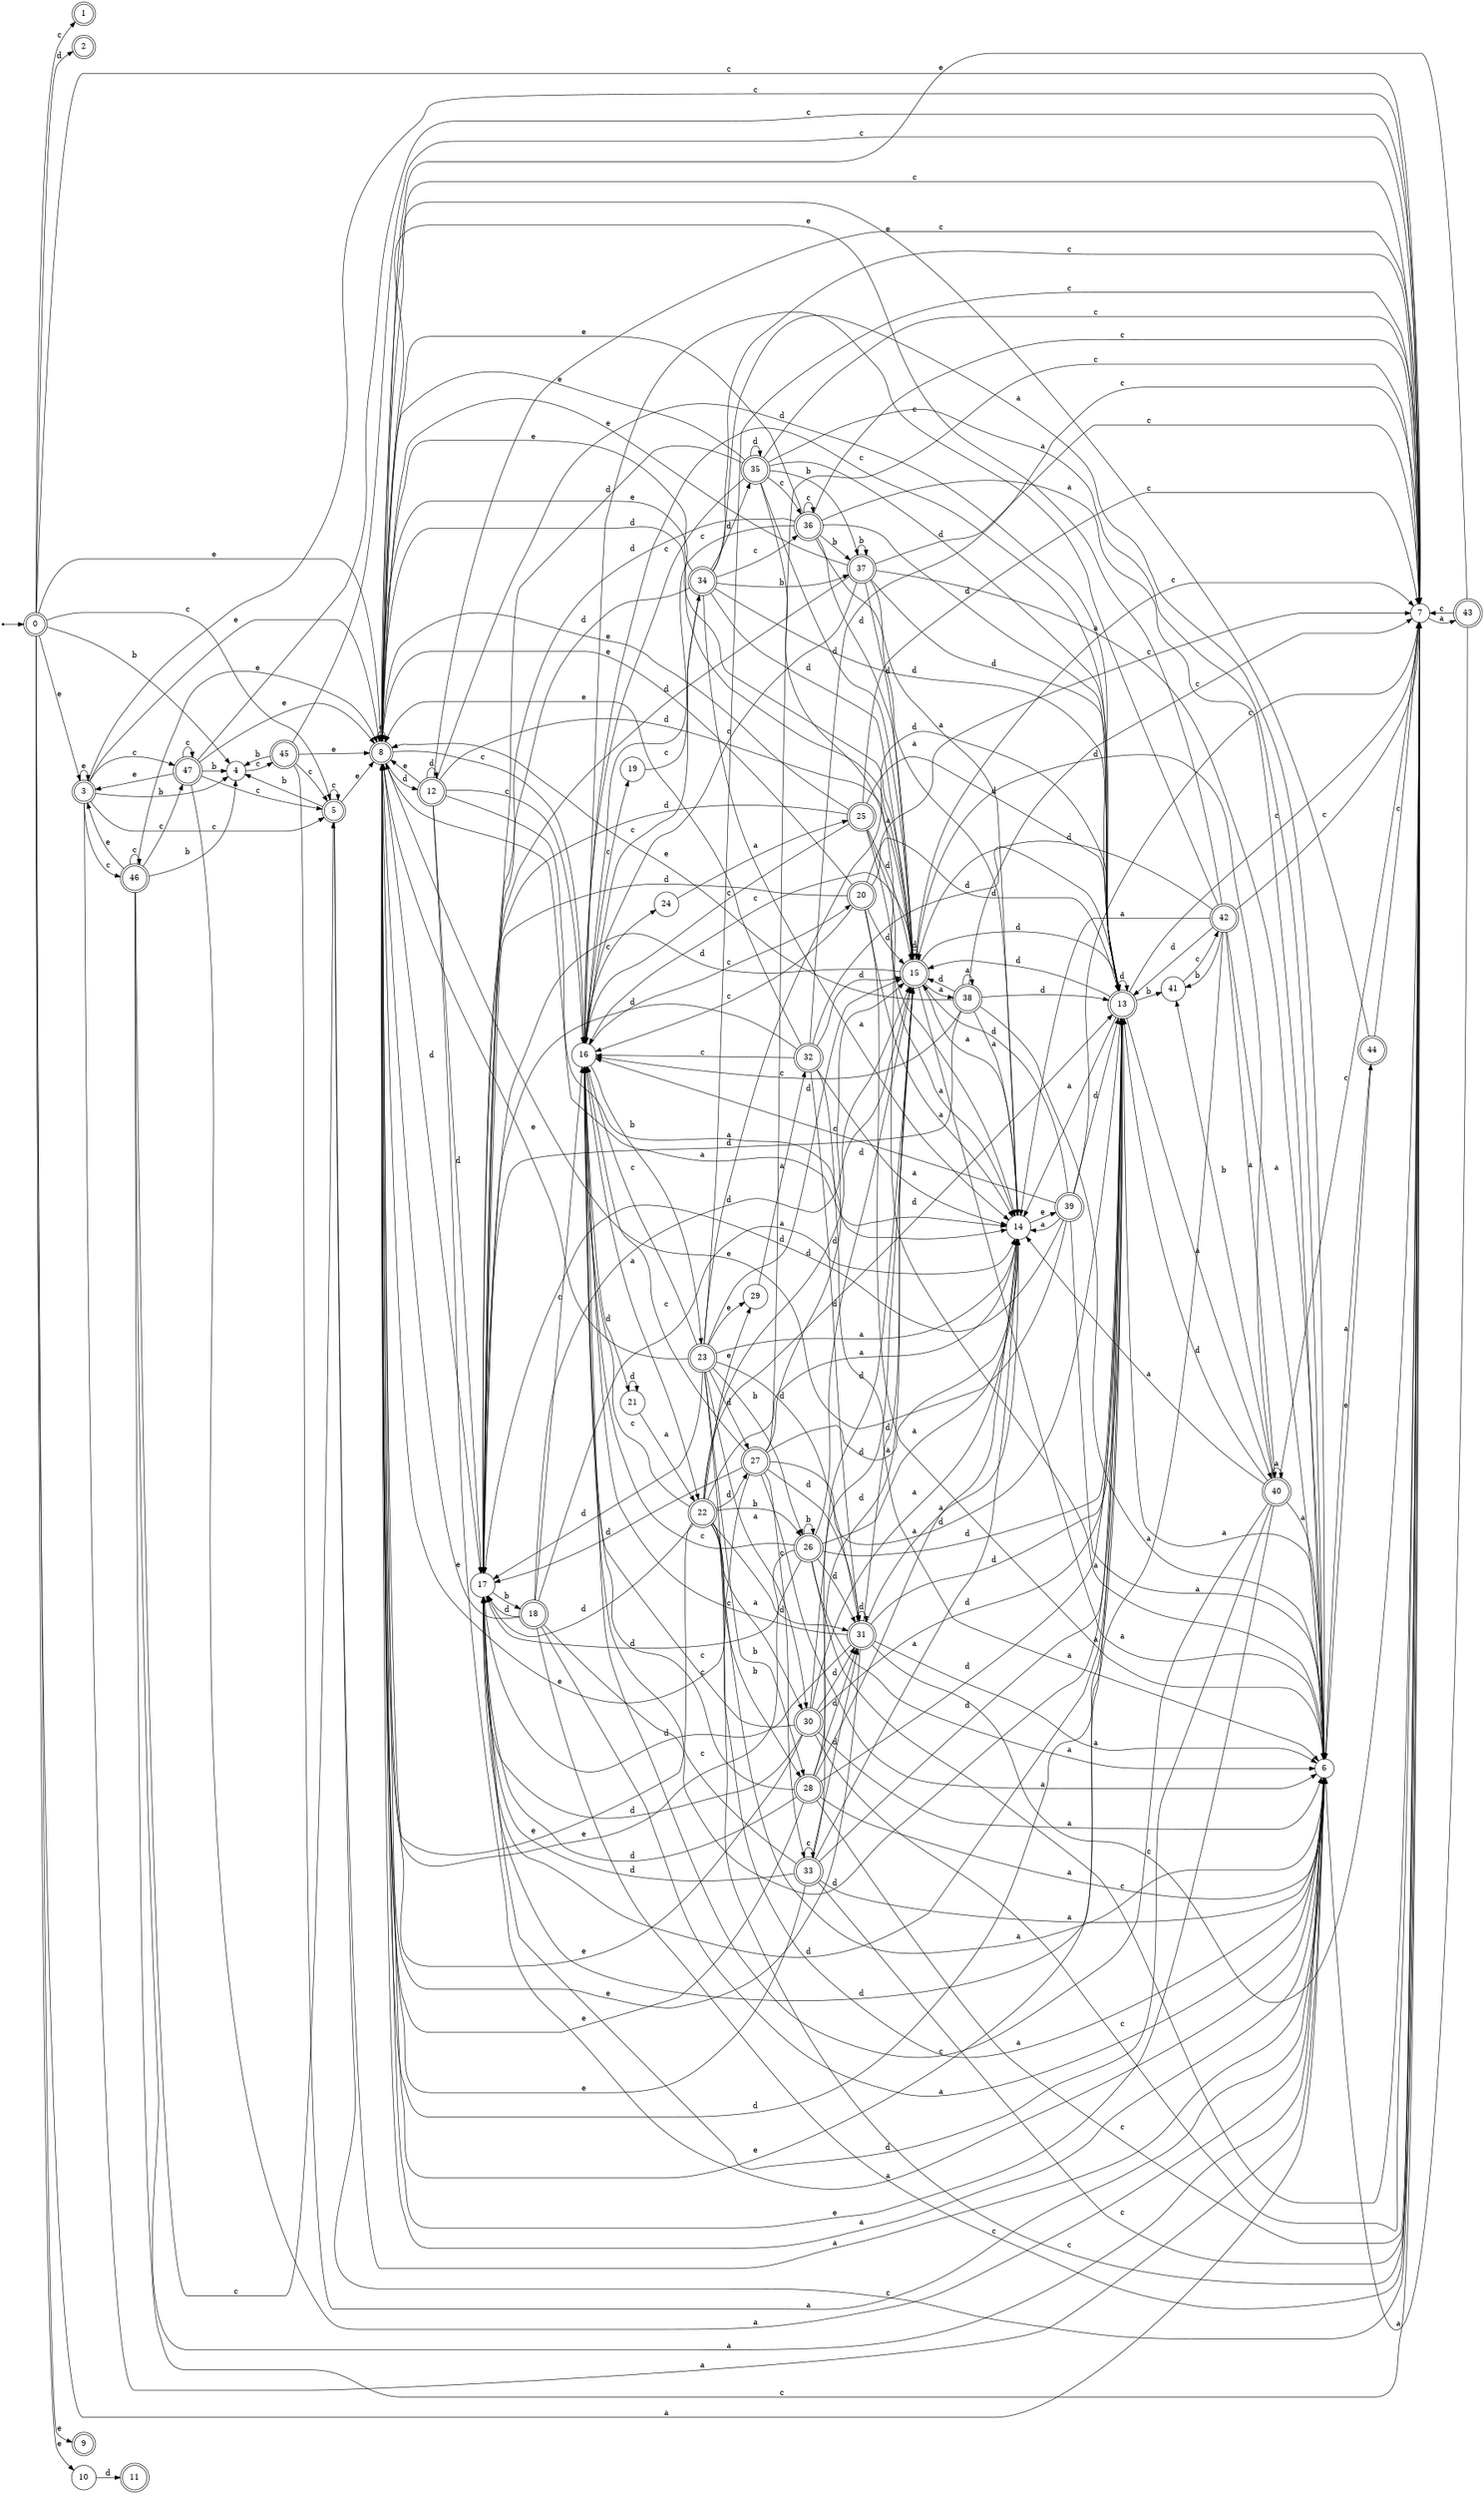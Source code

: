 digraph finite_state_machine {
rankdir=LR;
size="20,20";
node [shape = point]; "dummy0"
node [shape = doublecircle]; "0";"dummy0" -> "0";
node [shape = doublecircle]; "1";node [shape = doublecircle]; "2";node [shape = doublecircle]; "3";node [shape = circle]; "4";
node [shape = doublecircle]; "5";node [shape = circle]; "6";
node [shape = circle]; "7";
node [shape = doublecircle]; "8";node [shape = doublecircle]; "9";node [shape = circle]; "10";
node [shape = doublecircle]; "11";node [shape = doublecircle]; "12";node [shape = doublecircle]; "13";node [shape = circle]; "14";
node [shape = doublecircle]; "15";node [shape = circle]; "16";
node [shape = circle]; "17";
node [shape = doublecircle]; "18";node [shape = circle]; "19";
node [shape = doublecircle]; "20";node [shape = circle]; "21";
node [shape = doublecircle]; "22";node [shape = doublecircle]; "23";node [shape = circle]; "24";
node [shape = doublecircle]; "25";node [shape = doublecircle]; "26";node [shape = doublecircle]; "27";node [shape = doublecircle]; "28";node [shape = circle]; "29";
node [shape = doublecircle]; "30";node [shape = doublecircle]; "31";node [shape = doublecircle]; "32";node [shape = doublecircle]; "33";node [shape = doublecircle]; "34";node [shape = doublecircle]; "35";node [shape = doublecircle]; "36";node [shape = doublecircle]; "37";node [shape = doublecircle]; "38";node [shape = doublecircle]; "39";node [shape = doublecircle]; "40";node [shape = circle]; "41";
node [shape = doublecircle]; "42";node [shape = doublecircle]; "43";node [shape = doublecircle]; "44";node [shape = doublecircle]; "45";node [shape = doublecircle]; "46";node [shape = doublecircle]; "47";"0" -> "1" [label = "c"];
 "0" -> "5" [label = "c"];
 "0" -> "7" [label = "c"];
 "0" -> "2" [label = "d"];
 "0" -> "8" [label = "e"];
 "0" -> "9" [label = "e"];
 "0" -> "10" [label = "e"];
 "0" -> "3" [label = "e"];
 "0" -> "4" [label = "b"];
 "0" -> "6" [label = "a"];
 "10" -> "11" [label = "d"];
 "8" -> "8" [label = "e"];
 "8" -> "17" [label = "d"];
 "8" -> "12" [label = "d"];
 "8" -> "13" [label = "d"];
 "8" -> "15" [label = "d"];
 "8" -> "14" [label = "a"];
 "8" -> "6" [label = "a"];
 "8" -> "16" [label = "c"];
 "8" -> "7" [label = "c"];
 "17" -> "18" [label = "b"];
 "18" -> "17" [label = "d"];
 "18" -> "13" [label = "d"];
 "18" -> "15" [label = "d"];
 "18" -> "14" [label = "a"];
 "18" -> "6" [label = "a"];
 "18" -> "16" [label = "c"];
 "18" -> "7" [label = "c"];
 "18" -> "8" [label = "e"];
 "16" -> "24" [label = "c"];
 "16" -> "19" [label = "c"];
 "16" -> "20" [label = "c"];
 "16" -> "21" [label = "d"];
 "16" -> "22" [label = "a"];
 "16" -> "23" [label = "b"];
 "24" -> "25" [label = "a"];
 "25" -> "16" [label = "c"];
 "25" -> "7" [label = "c"];
 "25" -> "17" [label = "d"];
 "25" -> "13" [label = "d"];
 "25" -> "15" [label = "d"];
 "25" -> "14" [label = "a"];
 "25" -> "6" [label = "a"];
 "25" -> "8" [label = "e"];
 "23" -> "26" [label = "b"];
 "23" -> "28" [label = "b"];
 "23" -> "17" [label = "d"];
 "23" -> "27" [label = "d"];
 "23" -> "31" [label = "d"];
 "23" -> "13" [label = "d"];
 "23" -> "15" [label = "d"];
 "23" -> "8" [label = "e"];
 "23" -> "29" [label = "e"];
 "23" -> "6" [label = "a"];
 "23" -> "30" [label = "a"];
 "23" -> "14" [label = "a"];
 "23" -> "16" [label = "c"];
 "23" -> "7" [label = "c"];
 "31" -> "17" [label = "d"];
 "31" -> "15" [label = "d"];
 "31" -> "13" [label = "d"];
 "31" -> "31" [label = "d"];
 "31" -> "16" [label = "c"];
 "31" -> "7" [label = "c"];
 "31" -> "14" [label = "a"];
 "31" -> "6" [label = "a"];
 "31" -> "8" [label = "e"];
 "30" -> "17" [label = "d"];
 "30" -> "15" [label = "d"];
 "30" -> "13" [label = "d"];
 "30" -> "31" [label = "d"];
 "30" -> "16" [label = "c"];
 "30" -> "7" [label = "c"];
 "30" -> "14" [label = "a"];
 "30" -> "6" [label = "a"];
 "30" -> "8" [label = "e"];
 "29" -> "32" [label = "a"];
 "32" -> "17" [label = "d"];
 "32" -> "15" [label = "d"];
 "32" -> "13" [label = "d"];
 "32" -> "31" [label = "d"];
 "32" -> "16" [label = "c"];
 "32" -> "7" [label = "c"];
 "32" -> "14" [label = "a"];
 "32" -> "6" [label = "a"];
 "32" -> "8" [label = "e"];
 "28" -> "17" [label = "d"];
 "28" -> "15" [label = "d"];
 "28" -> "13" [label = "d"];
 "28" -> "31" [label = "d"];
 "28" -> "16" [label = "c"];
 "28" -> "7" [label = "c"];
 "28" -> "14" [label = "a"];
 "28" -> "6" [label = "a"];
 "28" -> "8" [label = "e"];
 "27" -> "16" [label = "c"];
 "27" -> "33" [label = "c"];
 "27" -> "7" [label = "c"];
 "27" -> "17" [label = "d"];
 "27" -> "15" [label = "d"];
 "27" -> "13" [label = "d"];
 "27" -> "31" [label = "d"];
 "27" -> "14" [label = "a"];
 "27" -> "6" [label = "a"];
 "27" -> "8" [label = "e"];
 "33" -> "16" [label = "c"];
 "33" -> "33" [label = "c"];
 "33" -> "7" [label = "c"];
 "33" -> "17" [label = "d"];
 "33" -> "15" [label = "d"];
 "33" -> "13" [label = "d"];
 "33" -> "31" [label = "d"];
 "33" -> "14" [label = "a"];
 "33" -> "6" [label = "a"];
 "33" -> "8" [label = "e"];
 "26" -> "26" [label = "b"];
 "26" -> "17" [label = "d"];
 "26" -> "15" [label = "d"];
 "26" -> "13" [label = "d"];
 "26" -> "31" [label = "d"];
 "26" -> "16" [label = "c"];
 "26" -> "7" [label = "c"];
 "26" -> "14" [label = "a"];
 "26" -> "6" [label = "a"];
 "26" -> "8" [label = "e"];
 "22" -> "26" [label = "b"];
 "22" -> "28" [label = "b"];
 "22" -> "17" [label = "d"];
 "22" -> "27" [label = "d"];
 "22" -> "31" [label = "d"];
 "22" -> "13" [label = "d"];
 "22" -> "15" [label = "d"];
 "22" -> "8" [label = "e"];
 "22" -> "29" [label = "e"];
 "22" -> "6" [label = "a"];
 "22" -> "30" [label = "a"];
 "22" -> "14" [label = "a"];
 "22" -> "16" [label = "c"];
 "22" -> "7" [label = "c"];
 "21" -> "21" [label = "d"];
 "21" -> "22" [label = "a"];
 "20" -> "16" [label = "c"];
 "20" -> "7" [label = "c"];
 "20" -> "17" [label = "d"];
 "20" -> "13" [label = "d"];
 "20" -> "15" [label = "d"];
 "20" -> "14" [label = "a"];
 "20" -> "6" [label = "a"];
 "20" -> "8" [label = "e"];
 "19" -> "34" [label = "c"];
 "34" -> "17" [label = "d"];
 "34" -> "35" [label = "d"];
 "34" -> "13" [label = "d"];
 "34" -> "15" [label = "d"];
 "34" -> "16" [label = "c"];
 "34" -> "36" [label = "c"];
 "34" -> "7" [label = "c"];
 "34" -> "37" [label = "b"];
 "34" -> "14" [label = "a"];
 "34" -> "6" [label = "a"];
 "34" -> "8" [label = "e"];
 "37" -> "37" [label = "b"];
 "37" -> "16" [label = "c"];
 "37" -> "7" [label = "c"];
 "37" -> "17" [label = "d"];
 "37" -> "13" [label = "d"];
 "37" -> "15" [label = "d"];
 "37" -> "14" [label = "a"];
 "37" -> "6" [label = "a"];
 "37" -> "8" [label = "e"];
 "36" -> "16" [label = "c"];
 "36" -> "36" [label = "c"];
 "36" -> "7" [label = "c"];
 "36" -> "37" [label = "b"];
 "36" -> "17" [label = "d"];
 "36" -> "13" [label = "d"];
 "36" -> "15" [label = "d"];
 "36" -> "14" [label = "a"];
 "36" -> "6" [label = "a"];
 "36" -> "8" [label = "e"];
 "35" -> "17" [label = "d"];
 "35" -> "35" [label = "d"];
 "35" -> "13" [label = "d"];
 "35" -> "15" [label = "d"];
 "35" -> "16" [label = "c"];
 "35" -> "36" [label = "c"];
 "35" -> "7" [label = "c"];
 "35" -> "37" [label = "b"];
 "35" -> "14" [label = "a"];
 "35" -> "6" [label = "a"];
 "35" -> "8" [label = "e"];
 "15" -> "17" [label = "d"];
 "15" -> "13" [label = "d"];
 "15" -> "15" [label = "d"];
 "15" -> "6" [label = "a"];
 "15" -> "38" [label = "a"];
 "15" -> "14" [label = "a"];
 "15" -> "16" [label = "c"];
 "15" -> "7" [label = "c"];
 "15" -> "8" [label = "e"];
 "38" -> "6" [label = "a"];
 "38" -> "38" [label = "a"];
 "38" -> "14" [label = "a"];
 "38" -> "17" [label = "d"];
 "38" -> "13" [label = "d"];
 "38" -> "15" [label = "d"];
 "38" -> "16" [label = "c"];
 "38" -> "7" [label = "c"];
 "38" -> "8" [label = "e"];
 "14" -> "39" [label = "e"];
 "39" -> "14" [label = "a"];
 "39" -> "6" [label = "a"];
 "39" -> "17" [label = "d"];
 "39" -> "13" [label = "d"];
 "39" -> "15" [label = "d"];
 "39" -> "16" [label = "c"];
 "39" -> "7" [label = "c"];
 "39" -> "8" [label = "e"];
 "13" -> "17" [label = "d"];
 "13" -> "13" [label = "d"];
 "13" -> "15" [label = "d"];
 "13" -> "40" [label = "a"];
 "13" -> "14" [label = "a"];
 "13" -> "6" [label = "a"];
 "13" -> "41" [label = "b"];
 "13" -> "16" [label = "c"];
 "13" -> "7" [label = "c"];
 "13" -> "8" [label = "e"];
 "41" -> "42" [label = "c"];
 "42" -> "41" [label = "b"];
 "42" -> "40" [label = "a"];
 "42" -> "14" [label = "a"];
 "42" -> "6" [label = "a"];
 "42" -> "17" [label = "d"];
 "42" -> "13" [label = "d"];
 "42" -> "15" [label = "d"];
 "42" -> "16" [label = "c"];
 "42" -> "7" [label = "c"];
 "42" -> "8" [label = "e"];
 "40" -> "40" [label = "a"];
 "40" -> "14" [label = "a"];
 "40" -> "6" [label = "a"];
 "40" -> "41" [label = "b"];
 "40" -> "17" [label = "d"];
 "40" -> "13" [label = "d"];
 "40" -> "15" [label = "d"];
 "40" -> "16" [label = "c"];
 "40" -> "7" [label = "c"];
 "40" -> "8" [label = "e"];
 "12" -> "17" [label = "d"];
 "12" -> "12" [label = "d"];
 "12" -> "13" [label = "d"];
 "12" -> "15" [label = "d"];
 "12" -> "8" [label = "e"];
 "12" -> "14" [label = "a"];
 "12" -> "6" [label = "a"];
 "12" -> "16" [label = "c"];
 "12" -> "7" [label = "c"];
 "7" -> "43" [label = "a"];
 "43" -> "7" [label = "c"];
 "43" -> "6" [label = "a"];
 "43" -> "8" [label = "e"];
 "6" -> "44" [label = "e"];
 "44" -> "6" [label = "a"];
 "44" -> "7" [label = "c"];
 "44" -> "8" [label = "e"];
 "5" -> "5" [label = "c"];
 "5" -> "7" [label = "c"];
 "5" -> "4" [label = "b"];
 "5" -> "6" [label = "a"];
 "5" -> "8" [label = "e"];
 "4" -> "45" [label = "c"];
 "45" -> "4" [label = "b"];
 "45" -> "5" [label = "c"];
 "45" -> "7" [label = "c"];
 "45" -> "6" [label = "a"];
 "45" -> "8" [label = "e"];
 "3" -> "8" [label = "e"];
 "3" -> "3" [label = "e"];
 "3" -> "7" [label = "c"];
 "3" -> "5" [label = "c"];
 "3" -> "46" [label = "c"];
 "3" -> "47" [label = "c"];
 "3" -> "4" [label = "b"];
 "3" -> "6" [label = "a"];
 "47" -> "7" [label = "c"];
 "47" -> "5" [label = "c"];
 "47" -> "47" [label = "c"];
 "47" -> "8" [label = "e"];
 "47" -> "3" [label = "e"];
 "47" -> "4" [label = "b"];
 "47" -> "6" [label = "a"];
 "46" -> "7" [label = "c"];
 "46" -> "5" [label = "c"];
 "46" -> "46" [label = "c"];
 "46" -> "47" [label = "c"];
 "46" -> "8" [label = "e"];
 "46" -> "3" [label = "e"];
 "46" -> "4" [label = "b"];
 "46" -> "6" [label = "a"];
 }
